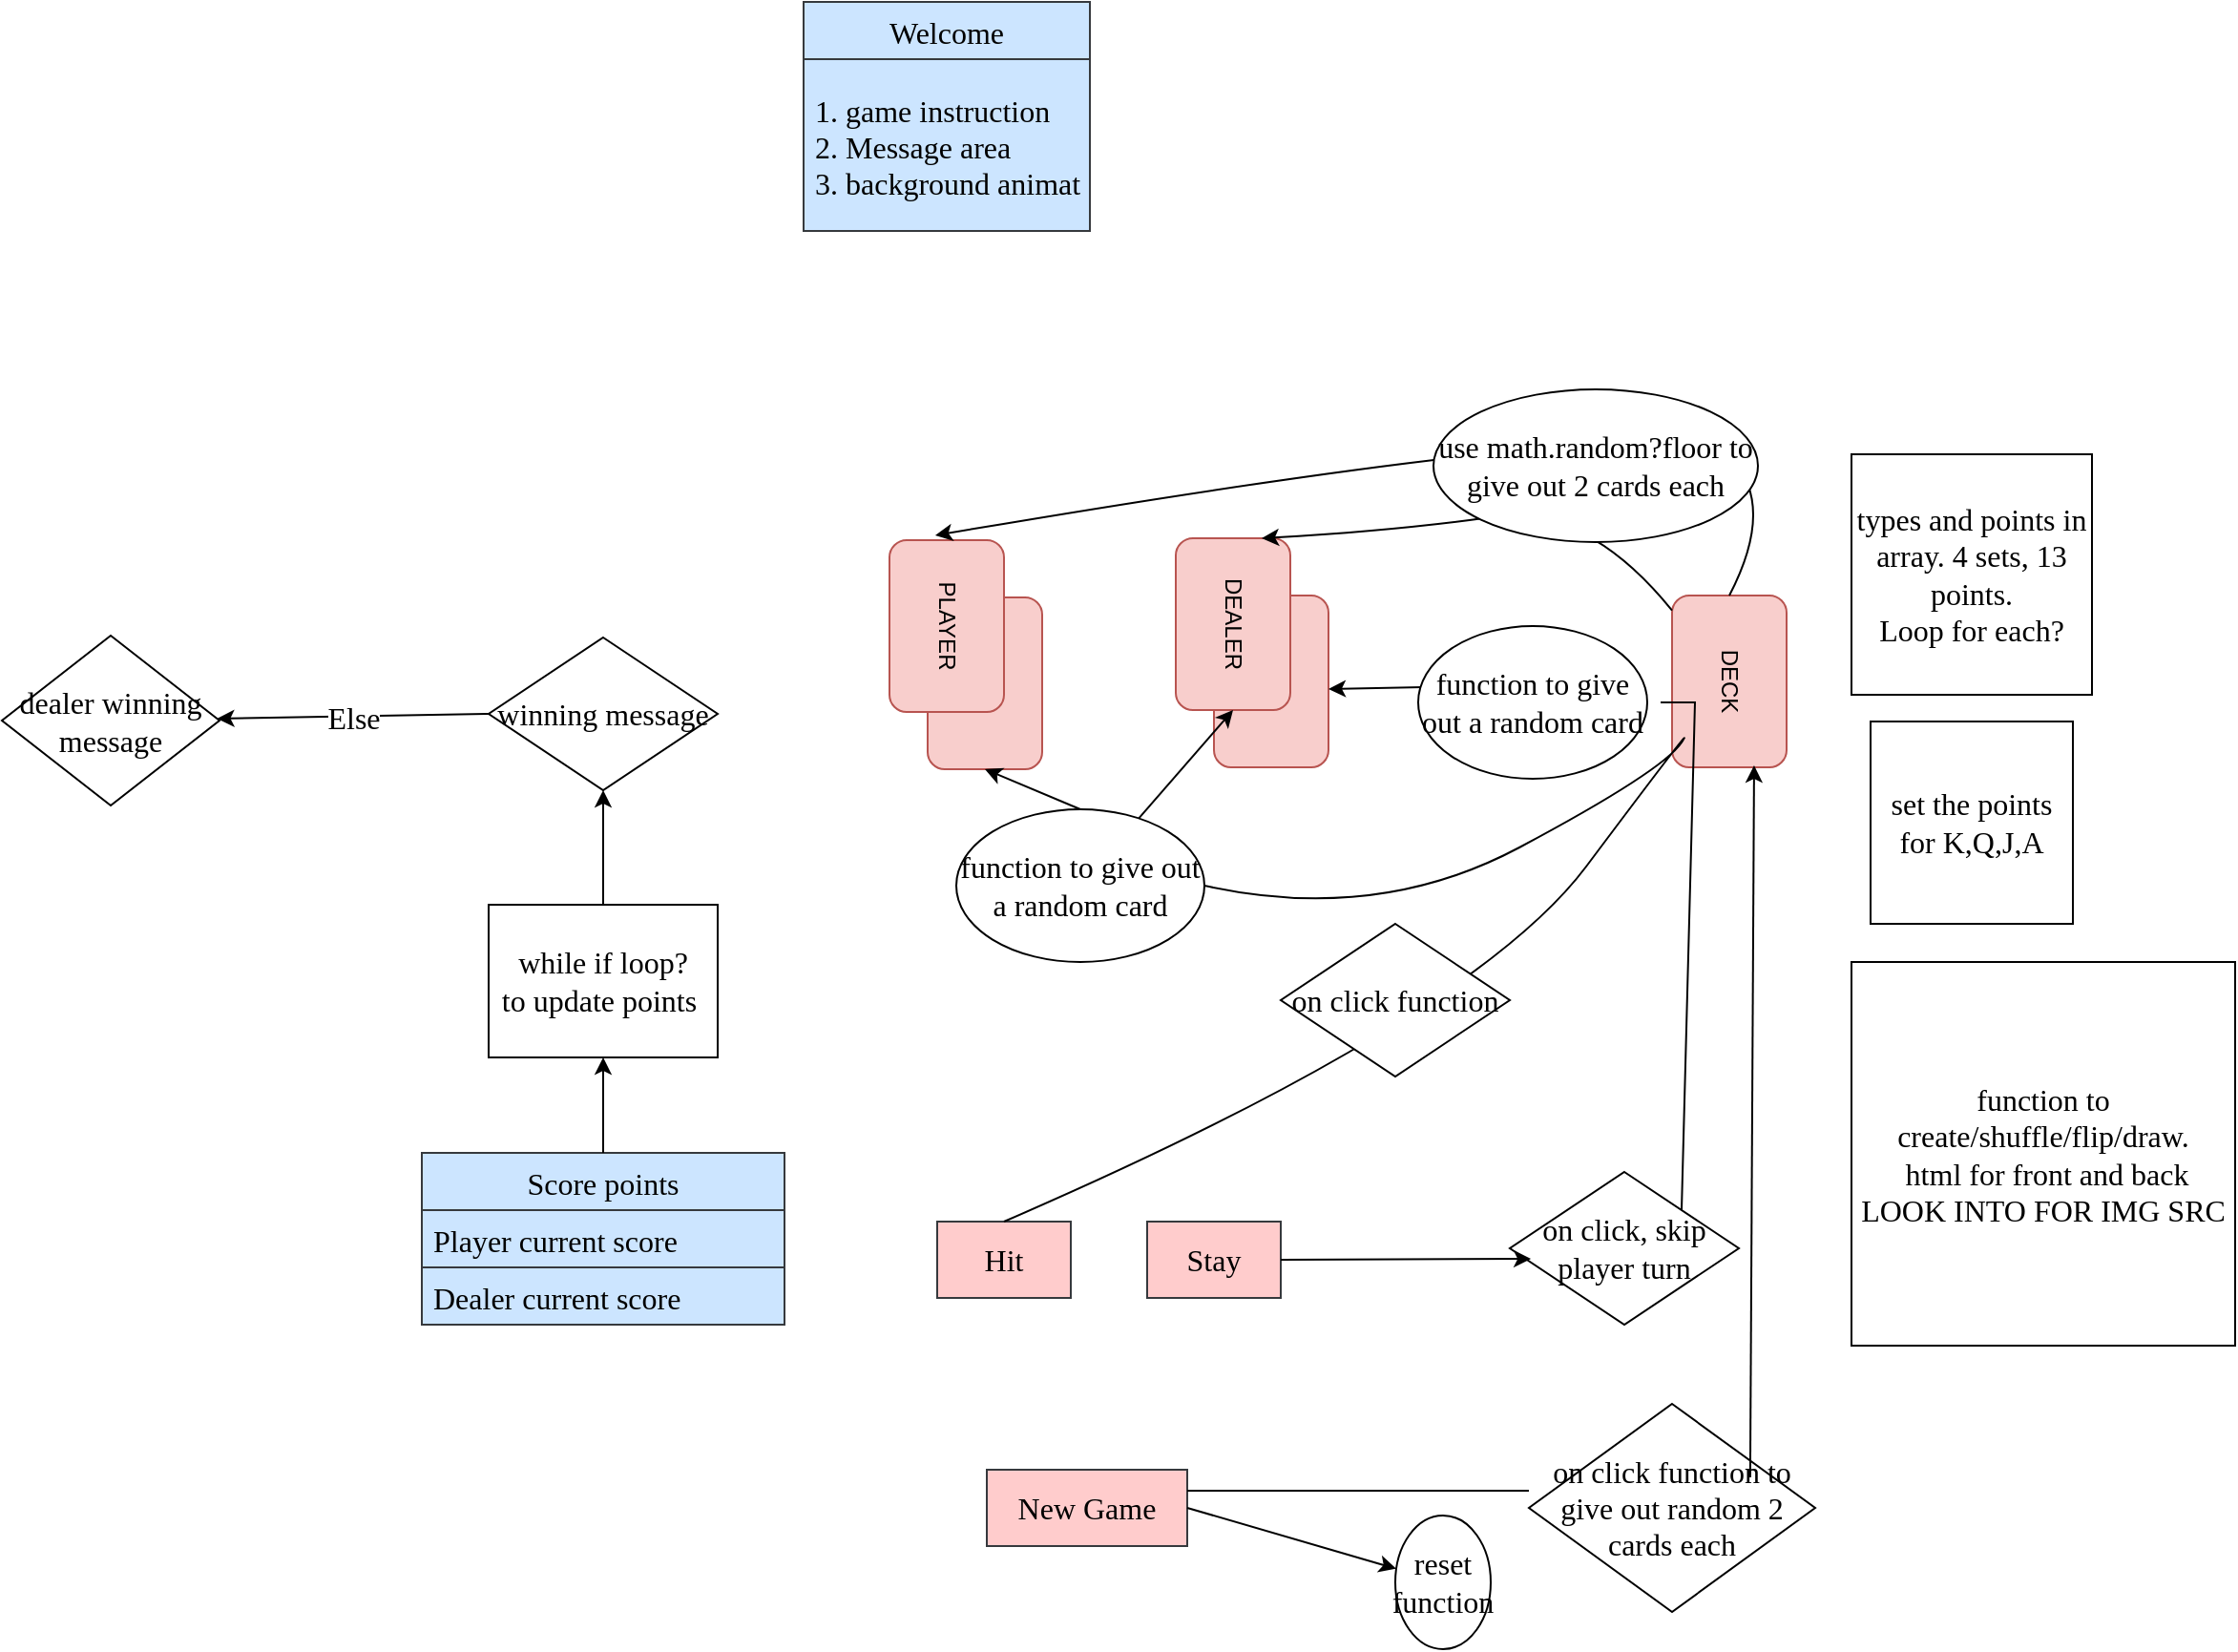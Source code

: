 <mxfile version="20.2.3" type="github"><diagram id="eOWqV0Id2bHcokeFlE9r" name="Page-1"><mxGraphModel dx="2596" dy="1939" grid="1" gridSize="10" guides="1" tooltips="1" connect="1" arrows="1" fold="1" page="1" pageScale="1" pageWidth="850" pageHeight="1100" math="0" shadow="0"><root><mxCell id="0"/><mxCell id="1" parent="0"/><mxCell id="N32ZFfHzZvUep8ULe5f5-2" value="" style="rounded=1;whiteSpace=wrap;html=1;rotation=90;fillColor=#f8cecc;strokeColor=#b85450;" parent="1" vertex="1"><mxGeometry x="190" y="204" width="90" height="60" as="geometry"/></mxCell><mxCell id="N32ZFfHzZvUep8ULe5f5-3" value="PLAYER" style="rounded=1;whiteSpace=wrap;html=1;rotation=90;fillColor=#f8cecc;strokeColor=#b85450;" parent="1" vertex="1"><mxGeometry x="170" y="174" width="90" height="60" as="geometry"/></mxCell><mxCell id="N32ZFfHzZvUep8ULe5f5-5" value="" style="rounded=1;whiteSpace=wrap;html=1;rotation=90;fillColor=#f8cecc;strokeColor=#b85450;" parent="1" vertex="1"><mxGeometry x="340" y="203" width="90" height="60" as="geometry"/></mxCell><mxCell id="N32ZFfHzZvUep8ULe5f5-6" value="DEALER" style="rounded=1;whiteSpace=wrap;html=1;rotation=90;fillColor=#f8cecc;strokeColor=#b85450;" parent="1" vertex="1"><mxGeometry x="320" y="173" width="90" height="60" as="geometry"/></mxCell><mxCell id="N32ZFfHzZvUep8ULe5f5-8" value="DECK" style="rounded=1;whiteSpace=wrap;html=1;rotation=90;fillColor=#f8cecc;strokeColor=#b85450;" parent="1" vertex="1"><mxGeometry x="580" y="203" width="90" height="60" as="geometry"/></mxCell><mxCell id="N32ZFfHzZvUep8ULe5f5-9" value="Hit" style="rounded=0;whiteSpace=wrap;html=1;fontFamily=Comic Sans MS;fontSize=16;fillColor=#ffcccc;strokeColor=#36393d;" parent="1" vertex="1"><mxGeometry x="210" y="516" width="70" height="40" as="geometry"/></mxCell><mxCell id="N32ZFfHzZvUep8ULe5f5-12" value="Stay" style="rounded=0;whiteSpace=wrap;html=1;fontFamily=Comic Sans MS;fontSize=16;fillColor=#ffcccc;strokeColor=#36393d;" parent="1" vertex="1"><mxGeometry x="320" y="516" width="70" height="40" as="geometry"/></mxCell><mxCell id="N32ZFfHzZvUep8ULe5f5-15" value="New Game" style="rounded=0;whiteSpace=wrap;html=1;fontFamily=Comic Sans MS;fontSize=16;fillColor=#ffcccc;strokeColor=#36393d;" parent="1" vertex="1"><mxGeometry x="236" y="646" width="105" height="40" as="geometry"/></mxCell><mxCell id="N32ZFfHzZvUep8ULe5f5-19" value="types and points in array. 4 sets, 13 points.&lt;br&gt;Loop for each?" style="whiteSpace=wrap;html=1;aspect=fixed;fontFamily=Comic Sans MS;fontSize=16;" parent="1" vertex="1"><mxGeometry x="689" y="114" width="126" height="126" as="geometry"/></mxCell><mxCell id="N32ZFfHzZvUep8ULe5f5-21" value="on click function to give out random 2 cards each" style="rhombus;whiteSpace=wrap;html=1;fontFamily=Comic Sans MS;fontSize=16;fontColor=default;align=center;strokeColor=default;fillColor=default;" parent="1" vertex="1"><mxGeometry x="520" y="611.5" width="150" height="109" as="geometry"/></mxCell><mxCell id="N32ZFfHzZvUep8ULe5f5-22" value="" style="endArrow=none;html=1;rounded=0;fontFamily=Comic Sans MS;fontSize=16;exitX=1;exitY=0.5;exitDx=0;exitDy=0;" parent="1" edge="1"><mxGeometry width="50" height="50" relative="1" as="geometry"><mxPoint x="341" y="657" as="sourcePoint"/><mxPoint x="520" y="657" as="targetPoint"/><Array as="points"/></mxGeometry></mxCell><mxCell id="N32ZFfHzZvUep8ULe5f5-24" value="" style="endArrow=classic;html=1;rounded=0;fontFamily=Comic Sans MS;fontSize=16;entryX=0.989;entryY=0.617;entryDx=0;entryDy=0;entryPerimeter=0;exitX=0.773;exitY=0.353;exitDx=0;exitDy=0;exitPerimeter=0;" parent="1" source="N32ZFfHzZvUep8ULe5f5-21" edge="1"><mxGeometry width="50" height="50" relative="1" as="geometry"><mxPoint x="637.95" y="612.372" as="sourcePoint"/><mxPoint x="637.98" y="277.01" as="targetPoint"/></mxGeometry></mxCell><mxCell id="N32ZFfHzZvUep8ULe5f5-27" value="" style="curved=1;endArrow=classic;html=1;rounded=0;fontFamily=Comic Sans MS;fontSize=16;exitX=0;exitY=0.5;exitDx=0;exitDy=0;entryX=-0.028;entryY=0.6;entryDx=0;entryDy=0;entryPerimeter=0;" parent="1" source="N32ZFfHzZvUep8ULe5f5-8" target="N32ZFfHzZvUep8ULe5f5-3" edge="1"><mxGeometry width="50" height="50" relative="1" as="geometry"><mxPoint x="600" y="140" as="sourcePoint"/><mxPoint x="650" y="90" as="targetPoint"/><Array as="points"><mxPoint x="650" y="140"/><mxPoint x="600" y="90"/></Array></mxGeometry></mxCell><mxCell id="N32ZFfHzZvUep8ULe5f5-28" value="" style="curved=1;endArrow=classic;html=1;rounded=0;fontFamily=Comic Sans MS;fontSize=16;entryX=0;entryY=0.25;entryDx=0;entryDy=0;" parent="1" source="N32ZFfHzZvUep8ULe5f5-8" target="N32ZFfHzZvUep8ULe5f5-6" edge="1"><mxGeometry width="50" height="50" relative="1" as="geometry"><mxPoint x="630" y="190" as="sourcePoint"/><mxPoint x="500" y="154" as="targetPoint"/><Array as="points"><mxPoint x="550" y="140"/><mxPoint x="450" y="154"/></Array></mxGeometry></mxCell><mxCell id="N32ZFfHzZvUep8ULe5f5-29" value="on click, skip player turn" style="rhombus;whiteSpace=wrap;html=1;fontFamily=Comic Sans MS;fontSize=16;fontColor=default;align=center;strokeColor=default;fillColor=default;" parent="1" vertex="1"><mxGeometry x="510" y="490" width="120" height="80" as="geometry"/></mxCell><mxCell id="N32ZFfHzZvUep8ULe5f5-30" value="use math.random?floor to give out 2 cards each" style="ellipse;whiteSpace=wrap;html=1;fontFamily=Comic Sans MS;fontSize=16;" parent="1" vertex="1"><mxGeometry x="470" y="80" width="170" height="80" as="geometry"/></mxCell><mxCell id="N32ZFfHzZvUep8ULe5f5-31" value="" style="endArrow=classic;html=1;rounded=0;fontFamily=Comic Sans MS;fontSize=16;exitX=1;exitY=0.5;exitDx=0;exitDy=0;entryX=0.092;entryY=0.569;entryDx=0;entryDy=0;entryPerimeter=0;" parent="1" source="N32ZFfHzZvUep8ULe5f5-12" target="N32ZFfHzZvUep8ULe5f5-29" edge="1"><mxGeometry width="50" height="50" relative="1" as="geometry"><mxPoint x="390" y="540" as="sourcePoint"/><mxPoint x="460" y="536" as="targetPoint"/></mxGeometry></mxCell><mxCell id="N32ZFfHzZvUep8ULe5f5-37" value="" style="endArrow=classic;html=1;rounded=0;fontFamily=Comic Sans MS;fontSize=16;entryX=0.5;entryY=0;entryDx=0;entryDy=0;startArrow=none;exitX=0.025;exitY=0.4;exitDx=0;exitDy=0;exitPerimeter=0;" parent="1" source="N32ZFfHzZvUep8ULe5f5-35" edge="1"><mxGeometry width="50" height="50" relative="1" as="geometry"><mxPoint x="567.6" y="228" as="sourcePoint"/><mxPoint x="415" y="237" as="targetPoint"/><Array as="points"/></mxGeometry></mxCell><mxCell id="N32ZFfHzZvUep8ULe5f5-35" value="function to give out a random card" style="ellipse;whiteSpace=wrap;html=1;fontFamily=Comic Sans MS;fontSize=16;" parent="1" vertex="1"><mxGeometry x="462" y="204" width="120" height="80" as="geometry"/></mxCell><mxCell id="N32ZFfHzZvUep8ULe5f5-38" value="" style="endArrow=none;html=1;rounded=0;fontFamily=Comic Sans MS;fontSize=16;exitX=0.75;exitY=0.25;exitDx=0;exitDy=0;exitPerimeter=0;" parent="1" source="N32ZFfHzZvUep8ULe5f5-29" edge="1"><mxGeometry width="50" height="50" relative="1" as="geometry"><mxPoint x="608.6" y="510" as="sourcePoint"/><mxPoint x="589" y="244" as="targetPoint"/><Array as="points"><mxPoint x="607" y="244"/></Array></mxGeometry></mxCell><mxCell id="N32ZFfHzZvUep8ULe5f5-39" value="" style="curved=1;endArrow=classic;html=1;rounded=0;fontFamily=Comic Sans MS;fontSize=16;exitX=0.5;exitY=0;exitDx=0;exitDy=0;entryX=1;entryY=0.5;entryDx=0;entryDy=0;startArrow=none;" parent="1" source="N32ZFfHzZvUep8ULe5f5-40" target="N32ZFfHzZvUep8ULe5f5-2" edge="1"><mxGeometry width="50" height="50" relative="1" as="geometry"><mxPoint x="440" y="410" as="sourcePoint"/><mxPoint x="490" y="360" as="targetPoint"/><Array as="points"/></mxGeometry></mxCell><mxCell id="N32ZFfHzZvUep8ULe5f5-40" value="function to give out a random card" style="ellipse;whiteSpace=wrap;html=1;fontFamily=Comic Sans MS;fontSize=16;" parent="1" vertex="1"><mxGeometry x="220" y="300" width="130" height="80" as="geometry"/></mxCell><mxCell id="N32ZFfHzZvUep8ULe5f5-41" value="" style="curved=1;endArrow=none;html=1;rounded=0;fontFamily=Comic Sans MS;fontSize=16;exitX=0.5;exitY=0;exitDx=0;exitDy=0;entryX=1;entryY=0.5;entryDx=0;entryDy=0;" parent="1" source="N32ZFfHzZvUep8ULe5f5-9" target="N32ZFfHzZvUep8ULe5f5-40" edge="1"><mxGeometry width="50" height="50" relative="1" as="geometry"><mxPoint x="245" y="516" as="sourcePoint"/><mxPoint x="235" y="279" as="targetPoint"/><Array as="points"><mxPoint x="490" y="410"/><mxPoint x="610" y="250"/><mxPoint x="590" y="280"/><mxPoint x="440" y="360"/></Array></mxGeometry></mxCell><mxCell id="N32ZFfHzZvUep8ULe5f5-42" value="on click function" style="rhombus;whiteSpace=wrap;html=1;fontFamily=Comic Sans MS;fontSize=16;fontColor=default;align=center;strokeColor=default;fillColor=default;" parent="1" vertex="1"><mxGeometry x="390" y="360" width="120" height="80" as="geometry"/></mxCell><mxCell id="N32ZFfHzZvUep8ULe5f5-43" value="Welcome" style="swimlane;fontStyle=0;childLayout=stackLayout;horizontal=1;startSize=30;horizontalStack=0;resizeParent=1;resizeParentMax=0;resizeLast=0;collapsible=1;marginBottom=0;fontFamily=Comic Sans MS;fontSize=16;fillColor=#cce5ff;strokeColor=#36393d;" parent="1" vertex="1"><mxGeometry x="140" y="-123" width="150" height="120" as="geometry"/></mxCell><mxCell id="N32ZFfHzZvUep8ULe5f5-45" value="1. game instruction&#10;2. Message area&#10;3. background animation" style="text;strokeColor=#36393d;fillColor=#cce5ff;align=left;verticalAlign=middle;spacingLeft=4;spacingRight=4;overflow=hidden;points=[[0,0.5],[1,0.5]];portConstraint=eastwest;rotatable=0;fontFamily=Comic Sans MS;fontSize=16;" parent="N32ZFfHzZvUep8ULe5f5-43" vertex="1"><mxGeometry y="30" width="150" height="90" as="geometry"/></mxCell><mxCell id="N32ZFfHzZvUep8ULe5f5-51" value="while if loop?&lt;br&gt;to update points&amp;nbsp;" style="whiteSpace=wrap;html=1;aspect=fixed;fontFamily=Comic Sans MS;fontSize=16;fontColor=default;align=center;strokeColor=default;fillColor=default;" parent="1" vertex="1"><mxGeometry x="-25" y="350" width="120" height="80" as="geometry"/></mxCell><mxCell id="N32ZFfHzZvUep8ULe5f5-52" value="winning message" style="rhombus;whiteSpace=wrap;html=1;fontFamily=Comic Sans MS;fontSize=16;fontColor=default;align=center;strokeColor=default;fillColor=default;" parent="1" vertex="1"><mxGeometry x="-25" y="210" width="120" height="80" as="geometry"/></mxCell><mxCell id="N32ZFfHzZvUep8ULe5f5-62" value="dealer winning message" style="rhombus;whiteSpace=wrap;html=1;fontFamily=Comic Sans MS;fontSize=16;fontColor=default;align=center;strokeColor=default;fillColor=default;" parent="1" vertex="1"><mxGeometry x="-280" y="209" width="114" height="89" as="geometry"/></mxCell><mxCell id="N32ZFfHzZvUep8ULe5f5-66" value="" style="endArrow=classic;html=1;rounded=0;fontFamily=Comic Sans MS;fontSize=16;exitX=0;exitY=0.5;exitDx=0;exitDy=0;" parent="1" source="N32ZFfHzZvUep8ULe5f5-52" target="N32ZFfHzZvUep8ULe5f5-62" edge="1"><mxGeometry relative="1" as="geometry"><mxPoint x="-100" y="60" as="sourcePoint"/><mxPoint y="60" as="targetPoint"/></mxGeometry></mxCell><mxCell id="N32ZFfHzZvUep8ULe5f5-67" value="Else" style="edgeLabel;resizable=0;html=1;align=center;verticalAlign=middle;fontFamily=Comic Sans MS;fontSize=16;" parent="N32ZFfHzZvUep8ULe5f5-66" connectable="0" vertex="1"><mxGeometry relative="1" as="geometry"/></mxCell><mxCell id="N32ZFfHzZvUep8ULe5f5-69" value="Score points" style="swimlane;fontStyle=0;childLayout=stackLayout;horizontal=1;startSize=30;horizontalStack=0;resizeParent=1;resizeParentMax=0;resizeLast=0;collapsible=1;marginBottom=0;fontFamily=Comic Sans MS;fontSize=16;fillColor=#cce5ff;strokeColor=#36393d;" parent="1" vertex="1"><mxGeometry x="-60" y="480" width="190" height="90" as="geometry"/></mxCell><mxCell id="N32ZFfHzZvUep8ULe5f5-70" value="Player current score" style="text;strokeColor=#36393d;fillColor=#cce5ff;align=left;verticalAlign=middle;spacingLeft=4;spacingRight=4;overflow=hidden;points=[[0,0.5],[1,0.5]];portConstraint=eastwest;rotatable=0;fontFamily=Comic Sans MS;fontSize=16;" parent="N32ZFfHzZvUep8ULe5f5-69" vertex="1"><mxGeometry y="30" width="190" height="30" as="geometry"/></mxCell><mxCell id="N32ZFfHzZvUep8ULe5f5-71" value="Dealer current score" style="text;strokeColor=#36393d;fillColor=#cce5ff;align=left;verticalAlign=middle;spacingLeft=4;spacingRight=4;overflow=hidden;points=[[0,0.5],[1,0.5]];portConstraint=eastwest;rotatable=0;fontFamily=Comic Sans MS;fontSize=16;" parent="N32ZFfHzZvUep8ULe5f5-69" vertex="1"><mxGeometry y="60" width="190" height="30" as="geometry"/></mxCell><mxCell id="N32ZFfHzZvUep8ULe5f5-73" value="" style="endArrow=classic;html=1;rounded=0;fontFamily=Comic Sans MS;fontSize=16;entryX=1;entryY=0.5;entryDx=0;entryDy=0;" parent="1" source="N32ZFfHzZvUep8ULe5f5-40" target="N32ZFfHzZvUep8ULe5f5-6" edge="1"><mxGeometry width="50" height="50" relative="1" as="geometry"><mxPoint x="325" y="310" as="sourcePoint"/><mxPoint x="375" y="260" as="targetPoint"/></mxGeometry></mxCell><mxCell id="N32ZFfHzZvUep8ULe5f5-74" value="" style="endArrow=classic;html=1;rounded=0;fontFamily=Comic Sans MS;fontSize=16;exitX=1;exitY=0.5;exitDx=0;exitDy=0;" parent="1" source="N32ZFfHzZvUep8ULe5f5-15" target="N32ZFfHzZvUep8ULe5f5-75" edge="1"><mxGeometry width="50" height="50" relative="1" as="geometry"><mxPoint x="341" y="710" as="sourcePoint"/><mxPoint x="391" y="660" as="targetPoint"/></mxGeometry></mxCell><mxCell id="N32ZFfHzZvUep8ULe5f5-75" value="reset function" style="ellipse;whiteSpace=wrap;html=1;fontFamily=Comic Sans MS;fontSize=16;" parent="1" vertex="1"><mxGeometry x="450" y="670" width="50" height="70" as="geometry"/></mxCell><mxCell id="N32ZFfHzZvUep8ULe5f5-76" value="set the points for K,Q,J,A" style="whiteSpace=wrap;html=1;aspect=fixed;fontFamily=Comic Sans MS;fontSize=16;" parent="1" vertex="1"><mxGeometry x="699" y="254" width="106" height="106" as="geometry"/></mxCell><mxCell id="N32ZFfHzZvUep8ULe5f5-78" value="function to create/shuffle/flip/draw.&lt;br&gt;&amp;nbsp;html for front and back&lt;br&gt;LOOK INTO FOR IMG SRC" style="whiteSpace=wrap;html=1;aspect=fixed;fontFamily=Comic Sans MS;fontSize=16;" parent="1" vertex="1"><mxGeometry x="689" y="380" width="201" height="201" as="geometry"/></mxCell><mxCell id="N32ZFfHzZvUep8ULe5f5-79" value="" style="endArrow=classic;html=1;rounded=0;fontFamily=Comic Sans MS;fontSize=16;exitX=0.5;exitY=0;exitDx=0;exitDy=0;" parent="1" source="N32ZFfHzZvUep8ULe5f5-69" target="N32ZFfHzZvUep8ULe5f5-51" edge="1"><mxGeometry width="50" height="50" relative="1" as="geometry"><mxPoint x="-30" y="465.5" as="sourcePoint"/><mxPoint x="20" y="415.5" as="targetPoint"/></mxGeometry></mxCell><mxCell id="N32ZFfHzZvUep8ULe5f5-80" value="" style="endArrow=classic;html=1;rounded=0;fontFamily=Comic Sans MS;fontSize=16;exitX=0.5;exitY=0;exitDx=0;exitDy=0;" parent="1" source="N32ZFfHzZvUep8ULe5f5-51" target="N32ZFfHzZvUep8ULe5f5-52" edge="1"><mxGeometry width="50" height="50" relative="1" as="geometry"><mxPoint x="30" y="340" as="sourcePoint"/><mxPoint x="80" y="290" as="targetPoint"/></mxGeometry></mxCell></root></mxGraphModel></diagram></mxfile>